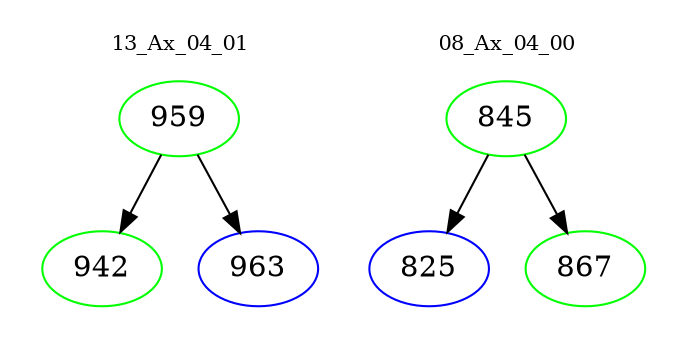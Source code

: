 digraph{
subgraph cluster_0 {
color = white
label = "13_Ax_04_01";
fontsize=10;
T0_959 [label="959", color="green"]
T0_959 -> T0_942 [color="black"]
T0_942 [label="942", color="green"]
T0_959 -> T0_963 [color="black"]
T0_963 [label="963", color="blue"]
}
subgraph cluster_1 {
color = white
label = "08_Ax_04_00";
fontsize=10;
T1_845 [label="845", color="green"]
T1_845 -> T1_825 [color="black"]
T1_825 [label="825", color="blue"]
T1_845 -> T1_867 [color="black"]
T1_867 [label="867", color="green"]
}
}
